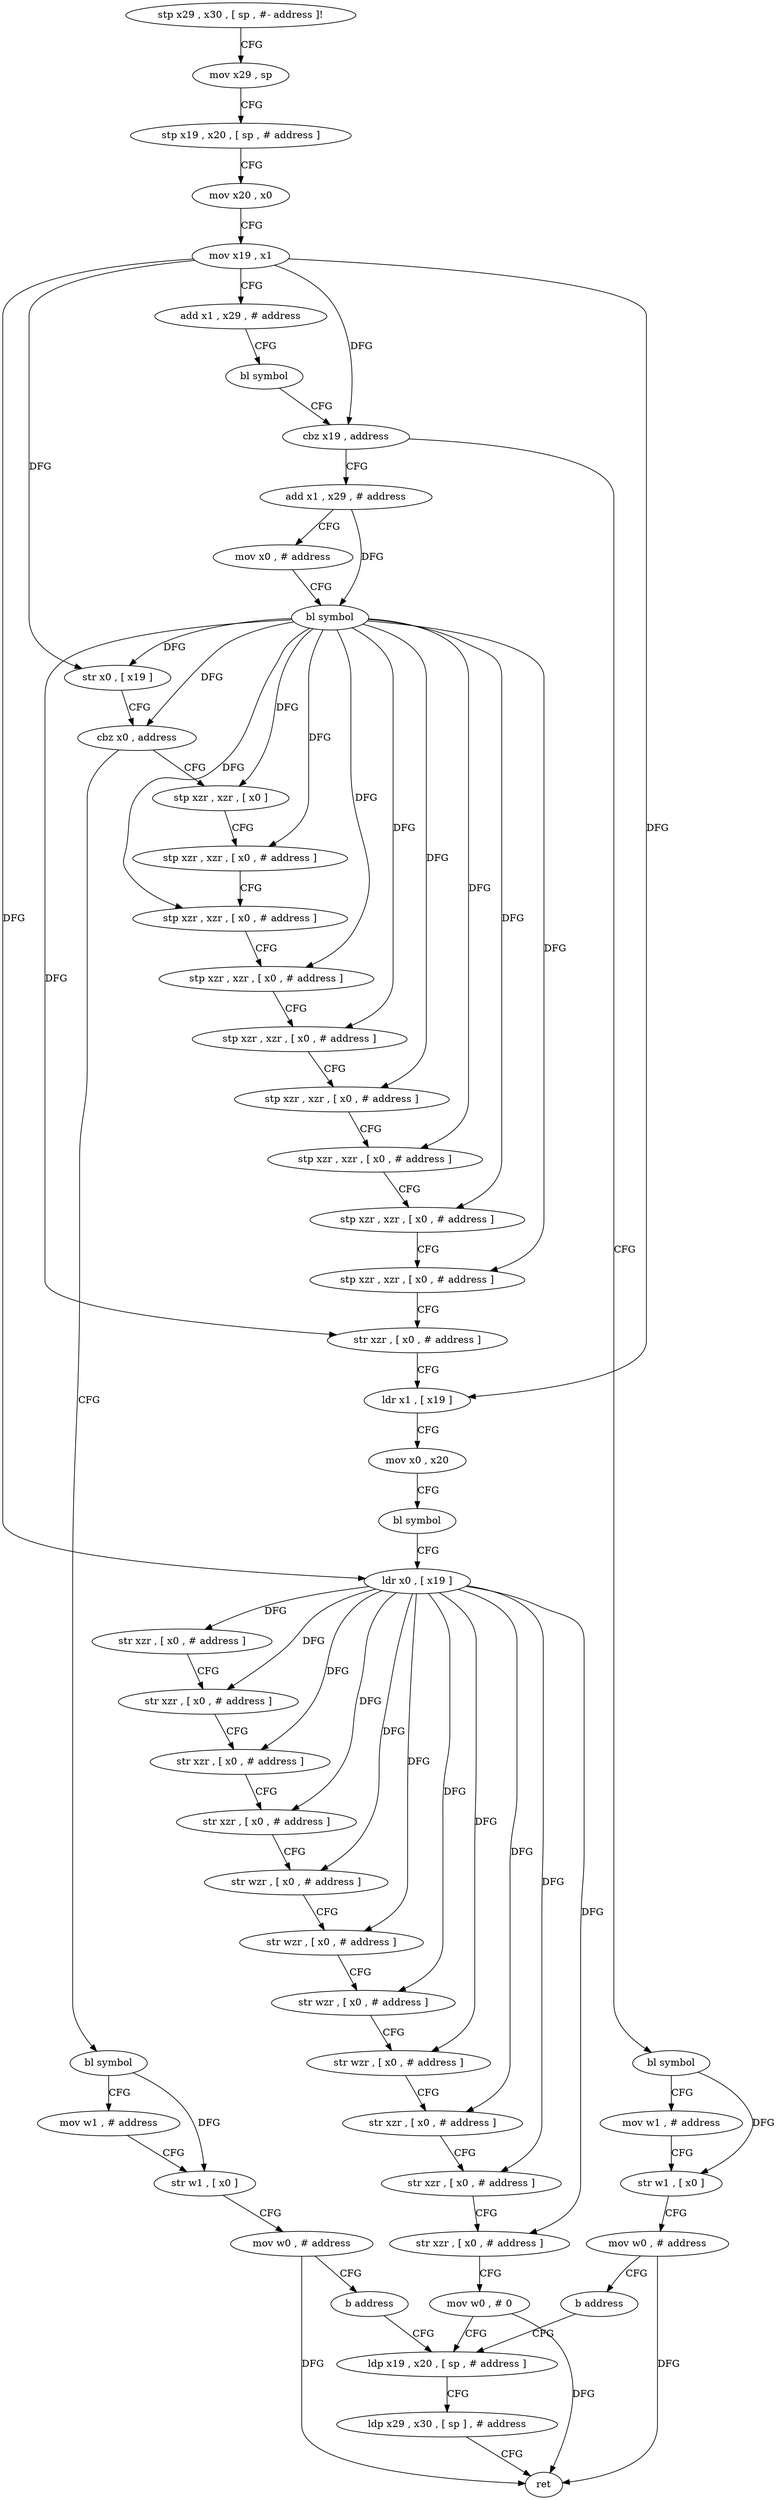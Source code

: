 digraph "func" {
"124412" [label = "stp x29 , x30 , [ sp , #- address ]!" ]
"124416" [label = "mov x29 , sp" ]
"124420" [label = "stp x19 , x20 , [ sp , # address ]" ]
"124424" [label = "mov x20 , x0" ]
"124428" [label = "mov x19 , x1" ]
"124432" [label = "add x1 , x29 , # address" ]
"124436" [label = "bl symbol" ]
"124440" [label = "cbz x19 , address" ]
"124580" [label = "bl symbol" ]
"124444" [label = "add x1 , x29 , # address" ]
"124584" [label = "mov w1 , # address" ]
"124588" [label = "str w1 , [ x0 ]" ]
"124592" [label = "mov w0 , # address" ]
"124596" [label = "b address" ]
"124568" [label = "ldp x19 , x20 , [ sp , # address ]" ]
"124448" [label = "mov x0 , # address" ]
"124452" [label = "bl symbol" ]
"124456" [label = "str x0 , [ x19 ]" ]
"124460" [label = "cbz x0 , address" ]
"124600" [label = "bl symbol" ]
"124464" [label = "stp xzr , xzr , [ x0 ]" ]
"124572" [label = "ldp x29 , x30 , [ sp ] , # address" ]
"124576" [label = "ret" ]
"124604" [label = "mov w1 , # address" ]
"124608" [label = "str w1 , [ x0 ]" ]
"124612" [label = "mov w0 , # address" ]
"124616" [label = "b address" ]
"124468" [label = "stp xzr , xzr , [ x0 , # address ]" ]
"124472" [label = "stp xzr , xzr , [ x0 , # address ]" ]
"124476" [label = "stp xzr , xzr , [ x0 , # address ]" ]
"124480" [label = "stp xzr , xzr , [ x0 , # address ]" ]
"124484" [label = "stp xzr , xzr , [ x0 , # address ]" ]
"124488" [label = "stp xzr , xzr , [ x0 , # address ]" ]
"124492" [label = "stp xzr , xzr , [ x0 , # address ]" ]
"124496" [label = "stp xzr , xzr , [ x0 , # address ]" ]
"124500" [label = "str xzr , [ x0 , # address ]" ]
"124504" [label = "ldr x1 , [ x19 ]" ]
"124508" [label = "mov x0 , x20" ]
"124512" [label = "bl symbol" ]
"124516" [label = "ldr x0 , [ x19 ]" ]
"124520" [label = "str xzr , [ x0 , # address ]" ]
"124524" [label = "str xzr , [ x0 , # address ]" ]
"124528" [label = "str xzr , [ x0 , # address ]" ]
"124532" [label = "str xzr , [ x0 , # address ]" ]
"124536" [label = "str wzr , [ x0 , # address ]" ]
"124540" [label = "str wzr , [ x0 , # address ]" ]
"124544" [label = "str wzr , [ x0 , # address ]" ]
"124548" [label = "str wzr , [ x0 , # address ]" ]
"124552" [label = "str xzr , [ x0 , # address ]" ]
"124556" [label = "str xzr , [ x0 , # address ]" ]
"124560" [label = "str xzr , [ x0 , # address ]" ]
"124564" [label = "mov w0 , # 0" ]
"124412" -> "124416" [ label = "CFG" ]
"124416" -> "124420" [ label = "CFG" ]
"124420" -> "124424" [ label = "CFG" ]
"124424" -> "124428" [ label = "CFG" ]
"124428" -> "124432" [ label = "CFG" ]
"124428" -> "124440" [ label = "DFG" ]
"124428" -> "124456" [ label = "DFG" ]
"124428" -> "124504" [ label = "DFG" ]
"124428" -> "124516" [ label = "DFG" ]
"124432" -> "124436" [ label = "CFG" ]
"124436" -> "124440" [ label = "CFG" ]
"124440" -> "124580" [ label = "CFG" ]
"124440" -> "124444" [ label = "CFG" ]
"124580" -> "124584" [ label = "CFG" ]
"124580" -> "124588" [ label = "DFG" ]
"124444" -> "124448" [ label = "CFG" ]
"124444" -> "124452" [ label = "DFG" ]
"124584" -> "124588" [ label = "CFG" ]
"124588" -> "124592" [ label = "CFG" ]
"124592" -> "124596" [ label = "CFG" ]
"124592" -> "124576" [ label = "DFG" ]
"124596" -> "124568" [ label = "CFG" ]
"124568" -> "124572" [ label = "CFG" ]
"124448" -> "124452" [ label = "CFG" ]
"124452" -> "124456" [ label = "DFG" ]
"124452" -> "124460" [ label = "DFG" ]
"124452" -> "124464" [ label = "DFG" ]
"124452" -> "124468" [ label = "DFG" ]
"124452" -> "124472" [ label = "DFG" ]
"124452" -> "124476" [ label = "DFG" ]
"124452" -> "124480" [ label = "DFG" ]
"124452" -> "124484" [ label = "DFG" ]
"124452" -> "124488" [ label = "DFG" ]
"124452" -> "124492" [ label = "DFG" ]
"124452" -> "124496" [ label = "DFG" ]
"124452" -> "124500" [ label = "DFG" ]
"124456" -> "124460" [ label = "CFG" ]
"124460" -> "124600" [ label = "CFG" ]
"124460" -> "124464" [ label = "CFG" ]
"124600" -> "124604" [ label = "CFG" ]
"124600" -> "124608" [ label = "DFG" ]
"124464" -> "124468" [ label = "CFG" ]
"124572" -> "124576" [ label = "CFG" ]
"124604" -> "124608" [ label = "CFG" ]
"124608" -> "124612" [ label = "CFG" ]
"124612" -> "124616" [ label = "CFG" ]
"124612" -> "124576" [ label = "DFG" ]
"124616" -> "124568" [ label = "CFG" ]
"124468" -> "124472" [ label = "CFG" ]
"124472" -> "124476" [ label = "CFG" ]
"124476" -> "124480" [ label = "CFG" ]
"124480" -> "124484" [ label = "CFG" ]
"124484" -> "124488" [ label = "CFG" ]
"124488" -> "124492" [ label = "CFG" ]
"124492" -> "124496" [ label = "CFG" ]
"124496" -> "124500" [ label = "CFG" ]
"124500" -> "124504" [ label = "CFG" ]
"124504" -> "124508" [ label = "CFG" ]
"124508" -> "124512" [ label = "CFG" ]
"124512" -> "124516" [ label = "CFG" ]
"124516" -> "124520" [ label = "DFG" ]
"124516" -> "124524" [ label = "DFG" ]
"124516" -> "124528" [ label = "DFG" ]
"124516" -> "124532" [ label = "DFG" ]
"124516" -> "124536" [ label = "DFG" ]
"124516" -> "124540" [ label = "DFG" ]
"124516" -> "124544" [ label = "DFG" ]
"124516" -> "124548" [ label = "DFG" ]
"124516" -> "124552" [ label = "DFG" ]
"124516" -> "124556" [ label = "DFG" ]
"124516" -> "124560" [ label = "DFG" ]
"124520" -> "124524" [ label = "CFG" ]
"124524" -> "124528" [ label = "CFG" ]
"124528" -> "124532" [ label = "CFG" ]
"124532" -> "124536" [ label = "CFG" ]
"124536" -> "124540" [ label = "CFG" ]
"124540" -> "124544" [ label = "CFG" ]
"124544" -> "124548" [ label = "CFG" ]
"124548" -> "124552" [ label = "CFG" ]
"124552" -> "124556" [ label = "CFG" ]
"124556" -> "124560" [ label = "CFG" ]
"124560" -> "124564" [ label = "CFG" ]
"124564" -> "124568" [ label = "CFG" ]
"124564" -> "124576" [ label = "DFG" ]
}
